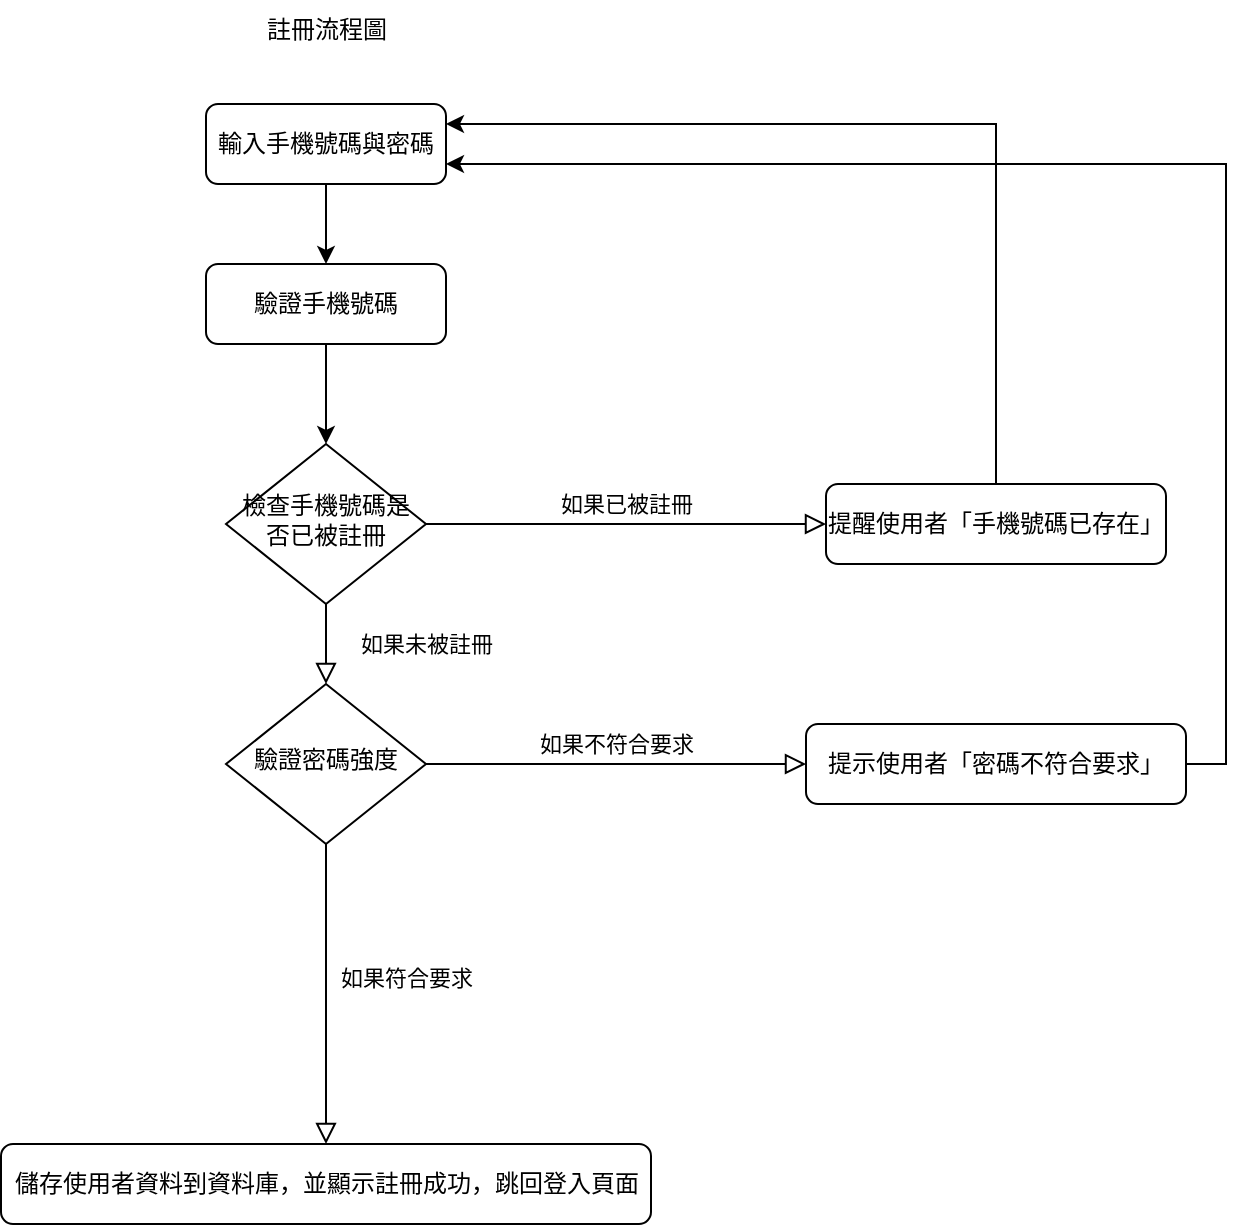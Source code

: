 <mxfile version="24.7.16">
  <diagram name="Page-1" id="I8qoRnBF1TvQvKqINtAr">
    <mxGraphModel dx="1434" dy="782" grid="1" gridSize="10" guides="1" tooltips="1" connect="1" arrows="1" fold="1" page="1" pageScale="1" pageWidth="827" pageHeight="1169" math="0" shadow="0">
      <root>
        <mxCell id="0" />
        <mxCell id="1" parent="0" />
        <mxCell id="YU8IBkJR2fgqWBuLfcPq-1" value="" style="edgeStyle=orthogonalEdgeStyle;rounded=0;orthogonalLoop=1;jettySize=auto;html=1;" edge="1" parent="1" source="YU8IBkJR2fgqWBuLfcPq-2" target="YU8IBkJR2fgqWBuLfcPq-16">
          <mxGeometry relative="1" as="geometry" />
        </mxCell>
        <mxCell id="YU8IBkJR2fgqWBuLfcPq-2" value="輸入手機號碼與密碼" style="rounded=1;whiteSpace=wrap;html=1;fontSize=12;glass=0;strokeWidth=1;shadow=0;" vertex="1" parent="1">
          <mxGeometry x="160" y="80" width="120" height="40" as="geometry" />
        </mxCell>
        <mxCell id="YU8IBkJR2fgqWBuLfcPq-3" value="如果未被註冊" style="rounded=0;html=1;jettySize=auto;orthogonalLoop=1;fontSize=11;endArrow=block;endFill=0;endSize=8;strokeWidth=1;shadow=0;labelBackgroundColor=none;edgeStyle=orthogonalEdgeStyle;" edge="1" parent="1" source="YU8IBkJR2fgqWBuLfcPq-5" target="YU8IBkJR2fgqWBuLfcPq-10">
          <mxGeometry y="50" relative="1" as="geometry">
            <mxPoint as="offset" />
          </mxGeometry>
        </mxCell>
        <mxCell id="YU8IBkJR2fgqWBuLfcPq-4" value="如果已被註冊" style="edgeStyle=orthogonalEdgeStyle;rounded=0;html=1;jettySize=auto;orthogonalLoop=1;fontSize=11;endArrow=block;endFill=0;endSize=8;strokeWidth=1;shadow=0;labelBackgroundColor=none;" edge="1" parent="1" source="YU8IBkJR2fgqWBuLfcPq-5" target="YU8IBkJR2fgqWBuLfcPq-7">
          <mxGeometry y="10" relative="1" as="geometry">
            <mxPoint as="offset" />
          </mxGeometry>
        </mxCell>
        <mxCell id="YU8IBkJR2fgqWBuLfcPq-5" value="檢查手機號碼是否已被註冊" style="rhombus;whiteSpace=wrap;html=1;shadow=0;fontFamily=Helvetica;fontSize=12;align=center;strokeWidth=1;spacing=6;spacingTop=-4;" vertex="1" parent="1">
          <mxGeometry x="170" y="250" width="100" height="80" as="geometry" />
        </mxCell>
        <mxCell id="YU8IBkJR2fgqWBuLfcPq-6" style="edgeStyle=orthogonalEdgeStyle;rounded=0;orthogonalLoop=1;jettySize=auto;html=1;exitX=0.5;exitY=0;exitDx=0;exitDy=0;entryX=1;entryY=0.25;entryDx=0;entryDy=0;" edge="1" parent="1" source="YU8IBkJR2fgqWBuLfcPq-7" target="YU8IBkJR2fgqWBuLfcPq-2">
          <mxGeometry relative="1" as="geometry" />
        </mxCell>
        <mxCell id="YU8IBkJR2fgqWBuLfcPq-7" value="提醒使用者「手機號碼已存在」" style="rounded=1;whiteSpace=wrap;html=1;fontSize=12;glass=0;strokeWidth=1;shadow=0;" vertex="1" parent="1">
          <mxGeometry x="470" y="270" width="170" height="40" as="geometry" />
        </mxCell>
        <mxCell id="YU8IBkJR2fgqWBuLfcPq-8" value="如果符合要求" style="rounded=0;html=1;jettySize=auto;orthogonalLoop=1;fontSize=11;endArrow=block;endFill=0;endSize=8;strokeWidth=1;shadow=0;labelBackgroundColor=none;edgeStyle=orthogonalEdgeStyle;" edge="1" parent="1" source="YU8IBkJR2fgqWBuLfcPq-10" target="YU8IBkJR2fgqWBuLfcPq-11">
          <mxGeometry x="-0.111" y="40" relative="1" as="geometry">
            <mxPoint as="offset" />
          </mxGeometry>
        </mxCell>
        <mxCell id="YU8IBkJR2fgqWBuLfcPq-9" value="如果不符合要求" style="edgeStyle=orthogonalEdgeStyle;rounded=0;html=1;jettySize=auto;orthogonalLoop=1;fontSize=11;endArrow=block;endFill=0;endSize=8;strokeWidth=1;shadow=0;labelBackgroundColor=none;" edge="1" parent="1" source="YU8IBkJR2fgqWBuLfcPq-10" target="YU8IBkJR2fgqWBuLfcPq-13">
          <mxGeometry y="10" relative="1" as="geometry">
            <mxPoint as="offset" />
          </mxGeometry>
        </mxCell>
        <mxCell id="YU8IBkJR2fgqWBuLfcPq-10" value="驗證密碼強度" style="rhombus;whiteSpace=wrap;html=1;shadow=0;fontFamily=Helvetica;fontSize=12;align=center;strokeWidth=1;spacing=6;spacingTop=-4;" vertex="1" parent="1">
          <mxGeometry x="170" y="370" width="100" height="80" as="geometry" />
        </mxCell>
        <mxCell id="YU8IBkJR2fgqWBuLfcPq-11" value="儲存使用者資料到資料庫，並顯示註冊成功，跳回登入頁面" style="rounded=1;whiteSpace=wrap;html=1;fontSize=12;glass=0;strokeWidth=1;shadow=0;" vertex="1" parent="1">
          <mxGeometry x="57.5" y="600" width="325" height="40" as="geometry" />
        </mxCell>
        <mxCell id="YU8IBkJR2fgqWBuLfcPq-12" style="edgeStyle=orthogonalEdgeStyle;rounded=0;orthogonalLoop=1;jettySize=auto;html=1;exitX=1;exitY=0.5;exitDx=0;exitDy=0;entryX=1;entryY=0.75;entryDx=0;entryDy=0;" edge="1" parent="1" source="YU8IBkJR2fgqWBuLfcPq-13" target="YU8IBkJR2fgqWBuLfcPq-2">
          <mxGeometry relative="1" as="geometry" />
        </mxCell>
        <mxCell id="YU8IBkJR2fgqWBuLfcPq-13" value="提示使用者「密碼不符合要求」" style="rounded=1;whiteSpace=wrap;html=1;fontSize=12;glass=0;strokeWidth=1;shadow=0;" vertex="1" parent="1">
          <mxGeometry x="460" y="390" width="190" height="40" as="geometry" />
        </mxCell>
        <mxCell id="YU8IBkJR2fgqWBuLfcPq-14" value="註冊流程圖" style="text;html=1;align=center;verticalAlign=middle;resizable=0;points=[];autosize=1;strokeColor=none;fillColor=none;" vertex="1" parent="1">
          <mxGeometry x="180" y="28" width="80" height="30" as="geometry" />
        </mxCell>
        <mxCell id="YU8IBkJR2fgqWBuLfcPq-15" value="" style="edgeStyle=orthogonalEdgeStyle;rounded=0;orthogonalLoop=1;jettySize=auto;html=1;" edge="1" parent="1" source="YU8IBkJR2fgqWBuLfcPq-16" target="YU8IBkJR2fgqWBuLfcPq-5">
          <mxGeometry relative="1" as="geometry" />
        </mxCell>
        <mxCell id="YU8IBkJR2fgqWBuLfcPq-16" value="驗證手機號碼" style="rounded=1;whiteSpace=wrap;html=1;fontSize=12;glass=0;strokeWidth=1;shadow=0;" vertex="1" parent="1">
          <mxGeometry x="160" y="160" width="120" height="40" as="geometry" />
        </mxCell>
      </root>
    </mxGraphModel>
  </diagram>
</mxfile>
